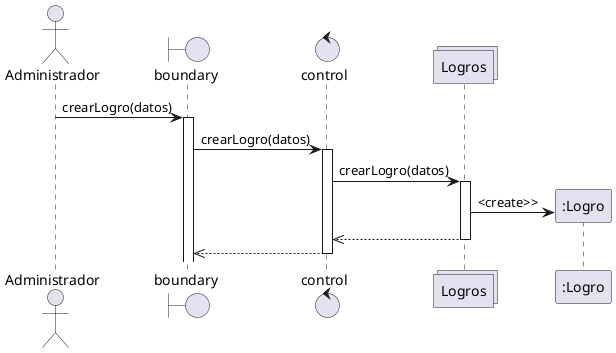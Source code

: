 @startuml crear Logro
actor "Administrador" as Administrador
boundary boundary
control control
collections Logros as Usuarios 
participant ":Logro" as user
Administrador->boundary: crearLogro(datos)
activate boundary
boundary->control:crearLogro(datos)
activate control
control->Usuarios:crearLogro(datos)
activate Usuarios
create user
Usuarios->user: <create>>
control<<--Usuarios
deactivate Usuarios
boundary<<--control
deactivate control
@enduml